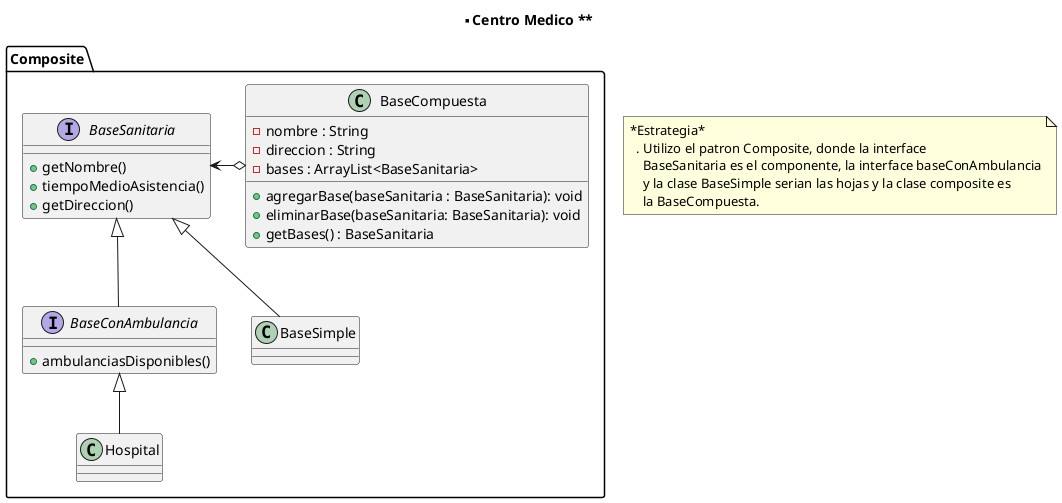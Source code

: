 @startuml

title ** Centro Medico ** 

package Composite{
    'Componente
    interface BaseSanitaria{
       + getNombre()
       + tiempoMedioAsistencia()
       + getDireccion()
    }

    interface BaseConAmbulancia{
        + ambulanciasDisponibles()
    }

    class BaseSimple{}
    class Hospital{}
    class BaseCompuesta{
        - nombre : String  
        - direccion : String 
        - bases : ArrayList<BaseSanitaria>

        + agregarBase(baseSanitaria : BaseSanitaria): void
        + eliminarBase(baseSanitaria: BaseSanitaria): void
        + getBases() : BaseSanitaria
    }


}

'Relaciones 
BaseSanitaria <|-- BaseConAmbulancia 
BaseSanitaria <|-- BaseSimple 
BaseConAmbulancia <|-- Hospital

BaseSanitaria <-r-o BaseCompuesta

note as N1
  *Estrategia*
    . Utilizo el patron Composite, donde la interface
      BaseSanitaria es el componente, la interface baseConAmbulancia
      y la clase BaseSimple serian las hojas y la clase composite es
      la BaseCompuesta.
end note 
@enduml